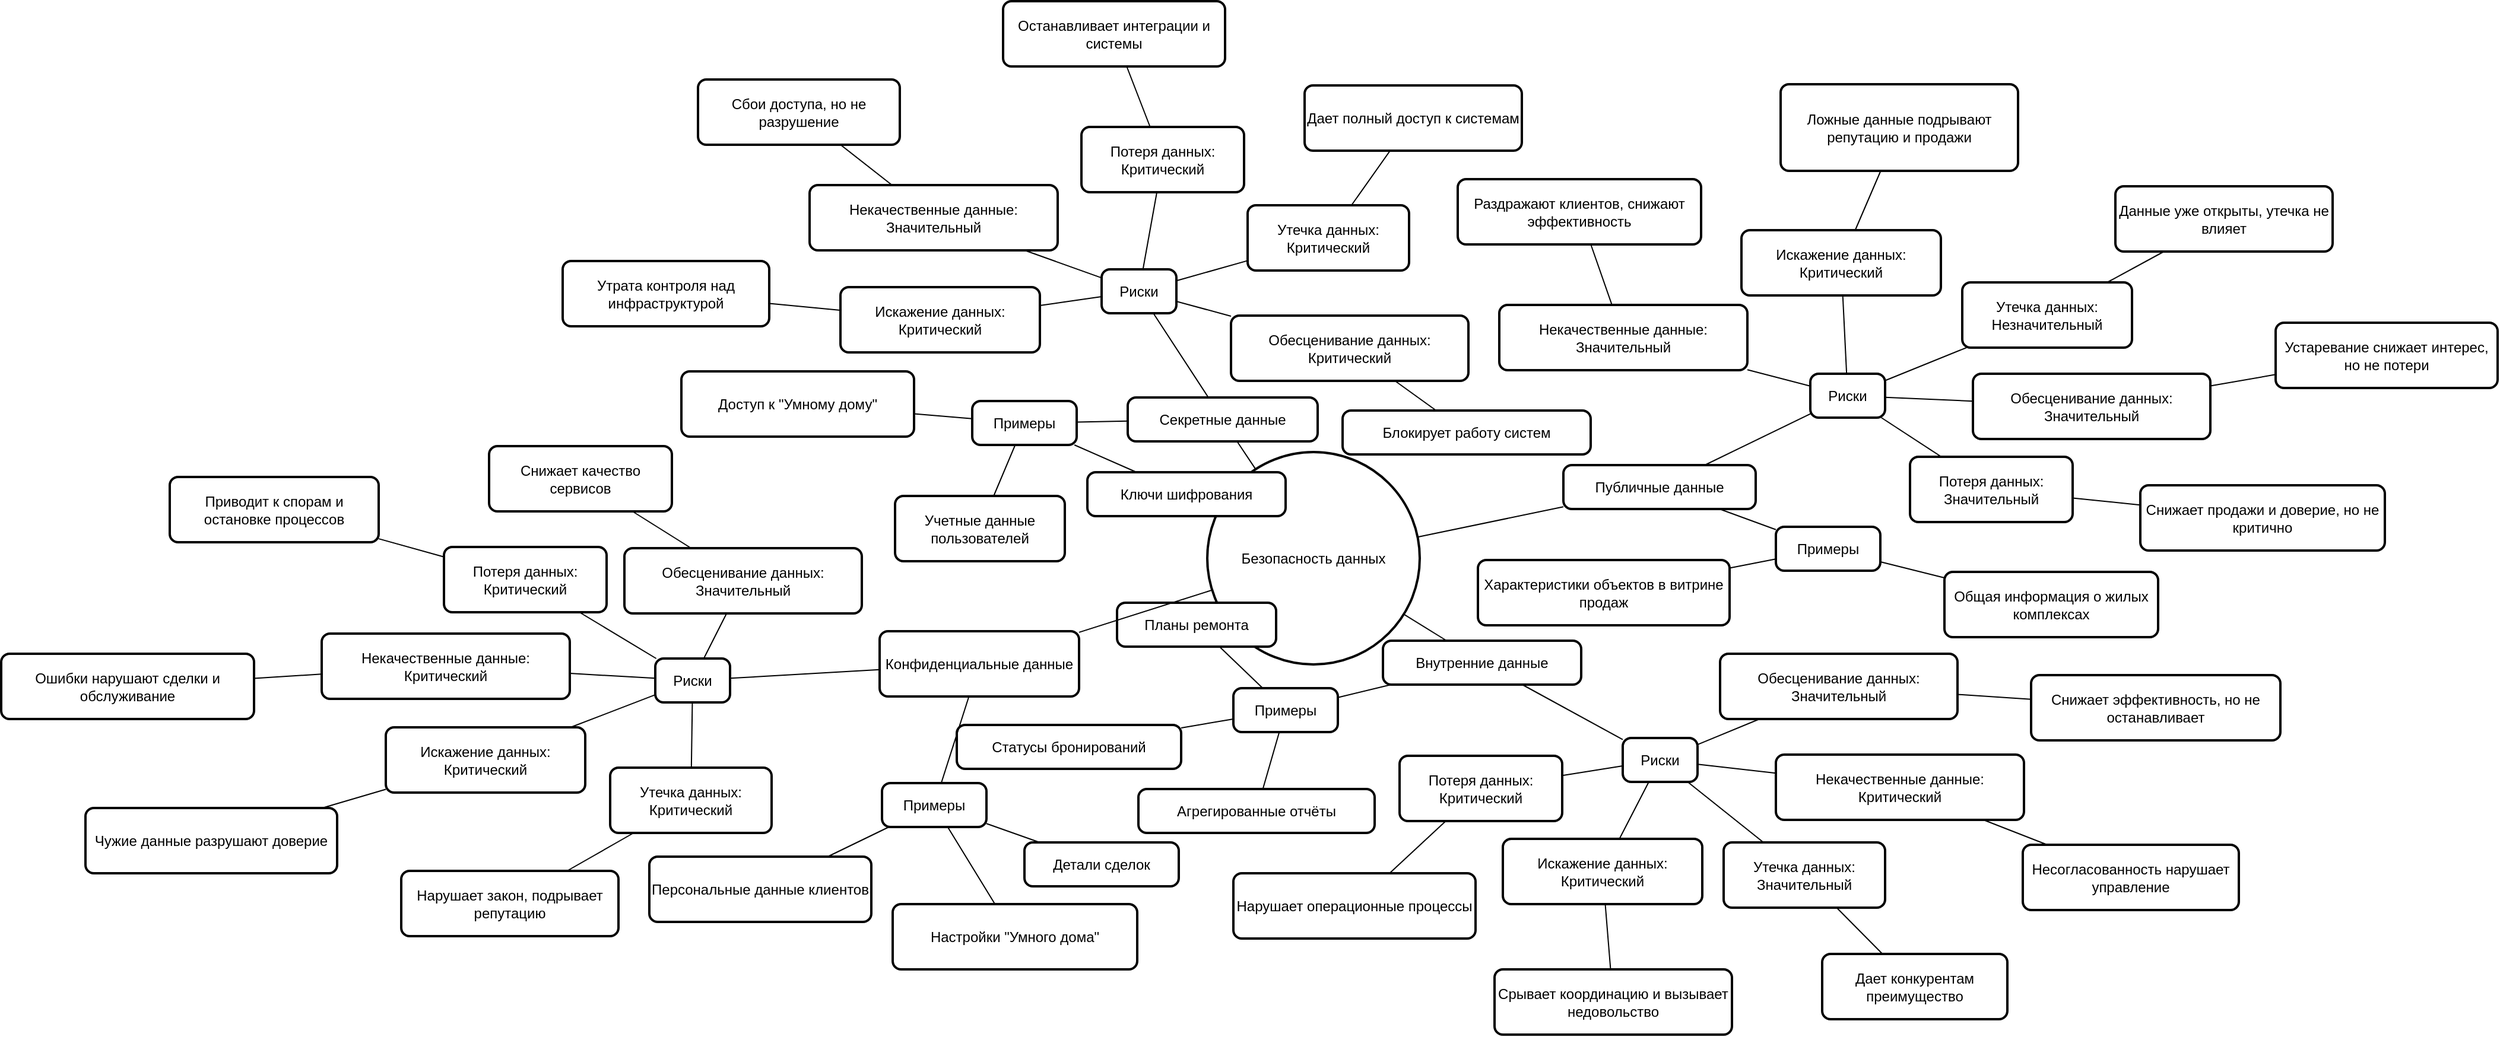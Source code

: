<mxfile version="25.0.2">
  <diagram name="Страница — 1" id="sDxmI8EYtaLZzEM21KSS">
    <mxGraphModel dx="2220" dy="1496" grid="1" gridSize="10" guides="1" tooltips="1" connect="1" arrows="1" fold="1" page="1" pageScale="1" pageWidth="827" pageHeight="1169" math="0" shadow="0">
      <root>
        <mxCell id="0" />
        <mxCell id="1" parent="0" />
        <mxCell id="glgzuLFgjMCiPa6g417k-1" value="Безопасность данных" style="ellipse;aspect=fixed;strokeWidth=2;whiteSpace=wrap;" vertex="1" parent="1">
          <mxGeometry x="1036" y="400" width="179" height="179" as="geometry" />
        </mxCell>
        <mxCell id="glgzuLFgjMCiPa6g417k-2" value="Публичные данные" style="rounded=1;absoluteArcSize=1;arcSize=14;whiteSpace=wrap;strokeWidth=2;" vertex="1" parent="1">
          <mxGeometry x="1336" y="411" width="162" height="37" as="geometry" />
        </mxCell>
        <mxCell id="glgzuLFgjMCiPa6g417k-3" value="Примеры" style="rounded=1;absoluteArcSize=1;arcSize=14;whiteSpace=wrap;strokeWidth=2;" vertex="1" parent="1">
          <mxGeometry x="1515" y="463" width="88" height="37" as="geometry" />
        </mxCell>
        <mxCell id="glgzuLFgjMCiPa6g417k-4" value="Характеристики объектов в витрине продаж" style="rounded=1;absoluteArcSize=1;arcSize=14;whiteSpace=wrap;strokeWidth=2;" vertex="1" parent="1">
          <mxGeometry x="1264" y="491" width="212" height="55" as="geometry" />
        </mxCell>
        <mxCell id="glgzuLFgjMCiPa6g417k-5" value="Общая информация о жилых комплексах" style="rounded=1;absoluteArcSize=1;arcSize=14;whiteSpace=wrap;strokeWidth=2;" vertex="1" parent="1">
          <mxGeometry x="1657" y="501" width="180" height="55" as="geometry" />
        </mxCell>
        <mxCell id="glgzuLFgjMCiPa6g417k-6" value="Риски" style="rounded=1;absoluteArcSize=1;arcSize=14;whiteSpace=wrap;strokeWidth=2;" vertex="1" parent="1">
          <mxGeometry x="1544" y="334" width="63" height="37" as="geometry" />
        </mxCell>
        <mxCell id="glgzuLFgjMCiPa6g417k-7" value="Утечка данных: Незначительный" style="rounded=1;absoluteArcSize=1;arcSize=14;whiteSpace=wrap;strokeWidth=2;" vertex="1" parent="1">
          <mxGeometry x="1672" y="257" width="143" height="55" as="geometry" />
        </mxCell>
        <mxCell id="glgzuLFgjMCiPa6g417k-8" value="Данные уже открыты, утечка не влияет" style="rounded=1;absoluteArcSize=1;arcSize=14;whiteSpace=wrap;strokeWidth=2;" vertex="1" parent="1">
          <mxGeometry x="1801" y="176" width="183" height="55" as="geometry" />
        </mxCell>
        <mxCell id="glgzuLFgjMCiPa6g417k-9" value="Потеря данных: Значительный" style="rounded=1;absoluteArcSize=1;arcSize=14;whiteSpace=wrap;strokeWidth=2;" vertex="1" parent="1">
          <mxGeometry x="1628" y="404" width="137" height="55" as="geometry" />
        </mxCell>
        <mxCell id="glgzuLFgjMCiPa6g417k-10" value="Снижает продажи и доверие, но не критично" style="rounded=1;absoluteArcSize=1;arcSize=14;whiteSpace=wrap;strokeWidth=2;" vertex="1" parent="1">
          <mxGeometry x="1822" y="428" width="206" height="55" as="geometry" />
        </mxCell>
        <mxCell id="glgzuLFgjMCiPa6g417k-11" value="Искажение данных: Критический" style="rounded=1;absoluteArcSize=1;arcSize=14;whiteSpace=wrap;strokeWidth=2;" vertex="1" parent="1">
          <mxGeometry x="1486" y="213" width="168" height="55" as="geometry" />
        </mxCell>
        <mxCell id="glgzuLFgjMCiPa6g417k-12" value="Ложные данные подрывают репутацию и продажи" style="rounded=1;absoluteArcSize=1;arcSize=14;whiteSpace=wrap;strokeWidth=2;" vertex="1" parent="1">
          <mxGeometry x="1519" y="90" width="200" height="73" as="geometry" />
        </mxCell>
        <mxCell id="glgzuLFgjMCiPa6g417k-13" value="Некачественные данные: Значительный" style="rounded=1;absoluteArcSize=1;arcSize=14;whiteSpace=wrap;strokeWidth=2;" vertex="1" parent="1">
          <mxGeometry x="1282" y="276" width="209" height="55" as="geometry" />
        </mxCell>
        <mxCell id="glgzuLFgjMCiPa6g417k-14" value="Раздражают клиентов, снижают эффективность" style="rounded=1;absoluteArcSize=1;arcSize=14;whiteSpace=wrap;strokeWidth=2;" vertex="1" parent="1">
          <mxGeometry x="1247" y="170" width="205" height="55" as="geometry" />
        </mxCell>
        <mxCell id="glgzuLFgjMCiPa6g417k-15" value="Обесценивание данных: Значительный" style="rounded=1;absoluteArcSize=1;arcSize=14;whiteSpace=wrap;strokeWidth=2;" vertex="1" parent="1">
          <mxGeometry x="1681" y="334" width="200" height="55" as="geometry" />
        </mxCell>
        <mxCell id="glgzuLFgjMCiPa6g417k-16" value="Устаревание снижает интерес, но не потери" style="rounded=1;absoluteArcSize=1;arcSize=14;whiteSpace=wrap;strokeWidth=2;" vertex="1" parent="1">
          <mxGeometry x="1936" y="291" width="187" height="55" as="geometry" />
        </mxCell>
        <mxCell id="glgzuLFgjMCiPa6g417k-17" value="Внутренние данные" style="rounded=1;absoluteArcSize=1;arcSize=14;whiteSpace=wrap;strokeWidth=2;" vertex="1" parent="1">
          <mxGeometry x="1184" y="559" width="167" height="37" as="geometry" />
        </mxCell>
        <mxCell id="glgzuLFgjMCiPa6g417k-18" value="Примеры" style="rounded=1;absoluteArcSize=1;arcSize=14;whiteSpace=wrap;strokeWidth=2;" vertex="1" parent="1">
          <mxGeometry x="1058" y="599" width="88" height="37" as="geometry" />
        </mxCell>
        <mxCell id="glgzuLFgjMCiPa6g417k-19" value="Статусы бронирований" style="rounded=1;absoluteArcSize=1;arcSize=14;whiteSpace=wrap;strokeWidth=2;" vertex="1" parent="1">
          <mxGeometry x="825" y="630" width="189" height="37" as="geometry" />
        </mxCell>
        <mxCell id="glgzuLFgjMCiPa6g417k-20" value="Планы ремонта" style="rounded=1;absoluteArcSize=1;arcSize=14;whiteSpace=wrap;strokeWidth=2;" vertex="1" parent="1">
          <mxGeometry x="960" y="527" width="134" height="37" as="geometry" />
        </mxCell>
        <mxCell id="glgzuLFgjMCiPa6g417k-21" value="Агрегированные отчёты" style="rounded=1;absoluteArcSize=1;arcSize=14;whiteSpace=wrap;strokeWidth=2;" vertex="1" parent="1">
          <mxGeometry x="978" y="684" width="199" height="37" as="geometry" />
        </mxCell>
        <mxCell id="glgzuLFgjMCiPa6g417k-22" value="Риски" style="rounded=1;absoluteArcSize=1;arcSize=14;whiteSpace=wrap;strokeWidth=2;" vertex="1" parent="1">
          <mxGeometry x="1386" y="641" width="63" height="37" as="geometry" />
        </mxCell>
        <mxCell id="glgzuLFgjMCiPa6g417k-23" value="Утечка данных: Значительный" style="rounded=1;absoluteArcSize=1;arcSize=14;whiteSpace=wrap;strokeWidth=2;" vertex="1" parent="1">
          <mxGeometry x="1471" y="729" width="136" height="55" as="geometry" />
        </mxCell>
        <mxCell id="glgzuLFgjMCiPa6g417k-24" value="Дает конкурентам преимущество" style="rounded=1;absoluteArcSize=1;arcSize=14;whiteSpace=wrap;strokeWidth=2;" vertex="1" parent="1">
          <mxGeometry x="1554" y="823" width="156" height="55" as="geometry" />
        </mxCell>
        <mxCell id="glgzuLFgjMCiPa6g417k-25" value="Потеря данных: Критический" style="rounded=1;absoluteArcSize=1;arcSize=14;whiteSpace=wrap;strokeWidth=2;" vertex="1" parent="1">
          <mxGeometry x="1198" y="656" width="137" height="55" as="geometry" />
        </mxCell>
        <mxCell id="glgzuLFgjMCiPa6g417k-26" value="Нарушает операционные процессы" style="rounded=1;absoluteArcSize=1;arcSize=14;whiteSpace=wrap;strokeWidth=2;" vertex="1" parent="1">
          <mxGeometry x="1058" y="755" width="204" height="55" as="geometry" />
        </mxCell>
        <mxCell id="glgzuLFgjMCiPa6g417k-27" value="Искажение данных: Критический" style="rounded=1;absoluteArcSize=1;arcSize=14;whiteSpace=wrap;strokeWidth=2;" vertex="1" parent="1">
          <mxGeometry x="1285" y="726" width="168" height="55" as="geometry" />
        </mxCell>
        <mxCell id="glgzuLFgjMCiPa6g417k-28" value="Срывает координацию и вызывает недовольство" style="rounded=1;absoluteArcSize=1;arcSize=14;whiteSpace=wrap;strokeWidth=2;" vertex="1" parent="1">
          <mxGeometry x="1278" y="836" width="200" height="55" as="geometry" />
        </mxCell>
        <mxCell id="glgzuLFgjMCiPa6g417k-29" value="Некачественные данные: Критический" style="rounded=1;absoluteArcSize=1;arcSize=14;whiteSpace=wrap;strokeWidth=2;" vertex="1" parent="1">
          <mxGeometry x="1515" y="655" width="209" height="55" as="geometry" />
        </mxCell>
        <mxCell id="glgzuLFgjMCiPa6g417k-30" value="Несогласованность нарушает управление" style="rounded=1;absoluteArcSize=1;arcSize=14;whiteSpace=wrap;strokeWidth=2;" vertex="1" parent="1">
          <mxGeometry x="1723" y="731" width="182" height="55" as="geometry" />
        </mxCell>
        <mxCell id="glgzuLFgjMCiPa6g417k-31" value="Обесценивание данных: Значительный" style="rounded=1;absoluteArcSize=1;arcSize=14;whiteSpace=wrap;strokeWidth=2;" vertex="1" parent="1">
          <mxGeometry x="1468" y="570" width="200" height="55" as="geometry" />
        </mxCell>
        <mxCell id="glgzuLFgjMCiPa6g417k-32" value="Снижает эффективность, но не останавливает" style="rounded=1;absoluteArcSize=1;arcSize=14;whiteSpace=wrap;strokeWidth=2;" vertex="1" parent="1">
          <mxGeometry x="1730" y="588" width="210" height="55" as="geometry" />
        </mxCell>
        <mxCell id="glgzuLFgjMCiPa6g417k-33" value="Конфиденциальные данные" style="rounded=1;absoluteArcSize=1;arcSize=14;whiteSpace=wrap;strokeWidth=2;" vertex="1" parent="1">
          <mxGeometry x="760" y="551" width="168" height="55" as="geometry" />
        </mxCell>
        <mxCell id="glgzuLFgjMCiPa6g417k-34" value="Примеры" style="rounded=1;absoluteArcSize=1;arcSize=14;whiteSpace=wrap;strokeWidth=2;" vertex="1" parent="1">
          <mxGeometry x="762" y="679" width="88" height="37" as="geometry" />
        </mxCell>
        <mxCell id="glgzuLFgjMCiPa6g417k-35" value="Персональные данные клиентов" style="rounded=1;absoluteArcSize=1;arcSize=14;whiteSpace=wrap;strokeWidth=2;" vertex="1" parent="1">
          <mxGeometry x="566" y="741" width="187" height="55" as="geometry" />
        </mxCell>
        <mxCell id="glgzuLFgjMCiPa6g417k-36" value="Детали сделок" style="rounded=1;absoluteArcSize=1;arcSize=14;whiteSpace=wrap;strokeWidth=2;" vertex="1" parent="1">
          <mxGeometry x="882" y="729" width="130" height="37" as="geometry" />
        </mxCell>
        <mxCell id="glgzuLFgjMCiPa6g417k-37" value="Настройки &quot;Умного дома&quot;" style="rounded=1;absoluteArcSize=1;arcSize=14;whiteSpace=wrap;strokeWidth=2;" vertex="1" parent="1">
          <mxGeometry x="771" y="781" width="206" height="55" as="geometry" />
        </mxCell>
        <mxCell id="glgzuLFgjMCiPa6g417k-38" value="Риски" style="rounded=1;absoluteArcSize=1;arcSize=14;whiteSpace=wrap;strokeWidth=2;" vertex="1" parent="1">
          <mxGeometry x="571" y="574" width="63" height="37" as="geometry" />
        </mxCell>
        <mxCell id="glgzuLFgjMCiPa6g417k-39" value="Утечка данных: Критический" style="rounded=1;absoluteArcSize=1;arcSize=14;whiteSpace=wrap;strokeWidth=2;" vertex="1" parent="1">
          <mxGeometry x="533" y="666" width="136" height="55" as="geometry" />
        </mxCell>
        <mxCell id="glgzuLFgjMCiPa6g417k-40" value="Нарушает закон, подрывает репутацию" style="rounded=1;absoluteArcSize=1;arcSize=14;whiteSpace=wrap;strokeWidth=2;" vertex="1" parent="1">
          <mxGeometry x="357" y="753" width="183" height="55" as="geometry" />
        </mxCell>
        <mxCell id="glgzuLFgjMCiPa6g417k-41" value="Потеря данных: Критический" style="rounded=1;absoluteArcSize=1;arcSize=14;whiteSpace=wrap;strokeWidth=2;" vertex="1" parent="1">
          <mxGeometry x="393" y="480" width="137" height="55" as="geometry" />
        </mxCell>
        <mxCell id="glgzuLFgjMCiPa6g417k-42" value="Приводит к спорам и остановке процессов" style="rounded=1;absoluteArcSize=1;arcSize=14;whiteSpace=wrap;strokeWidth=2;" vertex="1" parent="1">
          <mxGeometry x="162" y="421" width="176" height="55" as="geometry" />
        </mxCell>
        <mxCell id="glgzuLFgjMCiPa6g417k-43" value="Искажение данных: Критический" style="rounded=1;absoluteArcSize=1;arcSize=14;whiteSpace=wrap;strokeWidth=2;" vertex="1" parent="1">
          <mxGeometry x="344" y="632" width="168" height="55" as="geometry" />
        </mxCell>
        <mxCell id="glgzuLFgjMCiPa6g417k-44" value="Чужие данные разрушают доверие" style="rounded=1;absoluteArcSize=1;arcSize=14;whiteSpace=wrap;strokeWidth=2;" vertex="1" parent="1">
          <mxGeometry x="91" y="700" width="212" height="55" as="geometry" />
        </mxCell>
        <mxCell id="glgzuLFgjMCiPa6g417k-45" value="Некачественные данные: Критический" style="rounded=1;absoluteArcSize=1;arcSize=14;whiteSpace=wrap;strokeWidth=2;" vertex="1" parent="1">
          <mxGeometry x="290" y="553" width="209" height="55" as="geometry" />
        </mxCell>
        <mxCell id="glgzuLFgjMCiPa6g417k-46" value="Ошибки нарушают сделки и обслуживание" style="rounded=1;absoluteArcSize=1;arcSize=14;whiteSpace=wrap;strokeWidth=2;" vertex="1" parent="1">
          <mxGeometry x="20" y="570" width="213" height="55" as="geometry" />
        </mxCell>
        <mxCell id="glgzuLFgjMCiPa6g417k-47" value="Обесценивание данных: Значительный" style="rounded=1;absoluteArcSize=1;arcSize=14;whiteSpace=wrap;strokeWidth=2;" vertex="1" parent="1">
          <mxGeometry x="545" y="481" width="200" height="55" as="geometry" />
        </mxCell>
        <mxCell id="glgzuLFgjMCiPa6g417k-48" value="Снижает качество сервисов" style="rounded=1;absoluteArcSize=1;arcSize=14;whiteSpace=wrap;strokeWidth=2;" vertex="1" parent="1">
          <mxGeometry x="431" y="395" width="154" height="55" as="geometry" />
        </mxCell>
        <mxCell id="glgzuLFgjMCiPa6g417k-49" value="Секретные данные" style="rounded=1;absoluteArcSize=1;arcSize=14;whiteSpace=wrap;strokeWidth=2;" vertex="1" parent="1">
          <mxGeometry x="969" y="354" width="160" height="37" as="geometry" />
        </mxCell>
        <mxCell id="glgzuLFgjMCiPa6g417k-50" value="Примеры" style="rounded=1;absoluteArcSize=1;arcSize=14;whiteSpace=wrap;strokeWidth=2;" vertex="1" parent="1">
          <mxGeometry x="838" y="357" width="88" height="37" as="geometry" />
        </mxCell>
        <mxCell id="glgzuLFgjMCiPa6g417k-51" value="Учетные данные пользователей" style="rounded=1;absoluteArcSize=1;arcSize=14;whiteSpace=wrap;strokeWidth=2;" vertex="1" parent="1">
          <mxGeometry x="773" y="437" width="143" height="55" as="geometry" />
        </mxCell>
        <mxCell id="glgzuLFgjMCiPa6g417k-52" value="Ключи шифрования" style="rounded=1;absoluteArcSize=1;arcSize=14;whiteSpace=wrap;strokeWidth=2;" vertex="1" parent="1">
          <mxGeometry x="935" y="417" width="167" height="37" as="geometry" />
        </mxCell>
        <mxCell id="glgzuLFgjMCiPa6g417k-53" value="Доступ к &quot;Умному дому&quot;" style="rounded=1;absoluteArcSize=1;arcSize=14;whiteSpace=wrap;strokeWidth=2;" vertex="1" parent="1">
          <mxGeometry x="593" y="332" width="196" height="55" as="geometry" />
        </mxCell>
        <mxCell id="glgzuLFgjMCiPa6g417k-54" value="Риски" style="rounded=1;absoluteArcSize=1;arcSize=14;whiteSpace=wrap;strokeWidth=2;" vertex="1" parent="1">
          <mxGeometry x="947" y="246" width="63" height="37" as="geometry" />
        </mxCell>
        <mxCell id="glgzuLFgjMCiPa6g417k-55" value="Утечка данных: Критический" style="rounded=1;absoluteArcSize=1;arcSize=14;whiteSpace=wrap;strokeWidth=2;" vertex="1" parent="1">
          <mxGeometry x="1070" y="192" width="136" height="55" as="geometry" />
        </mxCell>
        <mxCell id="glgzuLFgjMCiPa6g417k-56" value="Дает полный доступ к системам" style="rounded=1;absoluteArcSize=1;arcSize=14;whiteSpace=wrap;strokeWidth=2;" vertex="1" parent="1">
          <mxGeometry x="1118" y="91" width="183" height="55" as="geometry" />
        </mxCell>
        <mxCell id="glgzuLFgjMCiPa6g417k-57" value="Потеря данных: Критический" style="rounded=1;absoluteArcSize=1;arcSize=14;whiteSpace=wrap;strokeWidth=2;" vertex="1" parent="1">
          <mxGeometry x="930" y="126" width="137" height="55" as="geometry" />
        </mxCell>
        <mxCell id="glgzuLFgjMCiPa6g417k-58" value="Останавливает интеграции и системы" style="rounded=1;absoluteArcSize=1;arcSize=14;whiteSpace=wrap;strokeWidth=2;" vertex="1" parent="1">
          <mxGeometry x="864" y="20" width="187" height="55" as="geometry" />
        </mxCell>
        <mxCell id="glgzuLFgjMCiPa6g417k-59" value="Искажение данных: Критический" style="rounded=1;absoluteArcSize=1;arcSize=14;whiteSpace=wrap;strokeWidth=2;" vertex="1" parent="1">
          <mxGeometry x="727" y="261" width="168" height="55" as="geometry" />
        </mxCell>
        <mxCell id="glgzuLFgjMCiPa6g417k-60" value="Утрата контроля над инфраструктурой" style="rounded=1;absoluteArcSize=1;arcSize=14;whiteSpace=wrap;strokeWidth=2;" vertex="1" parent="1">
          <mxGeometry x="493" y="239" width="174" height="55" as="geometry" />
        </mxCell>
        <mxCell id="glgzuLFgjMCiPa6g417k-61" value="Некачественные данные: Значительный" style="rounded=1;absoluteArcSize=1;arcSize=14;whiteSpace=wrap;strokeWidth=2;" vertex="1" parent="1">
          <mxGeometry x="701" y="175" width="209" height="55" as="geometry" />
        </mxCell>
        <mxCell id="glgzuLFgjMCiPa6g417k-62" value="Сбои доступа, но не разрушение" style="rounded=1;absoluteArcSize=1;arcSize=14;whiteSpace=wrap;strokeWidth=2;" vertex="1" parent="1">
          <mxGeometry x="607" y="86" width="170" height="55" as="geometry" />
        </mxCell>
        <mxCell id="glgzuLFgjMCiPa6g417k-63" value="Обесценивание данных: Критический" style="rounded=1;absoluteArcSize=1;arcSize=14;whiteSpace=wrap;strokeWidth=2;" vertex="1" parent="1">
          <mxGeometry x="1056" y="285" width="200" height="55" as="geometry" />
        </mxCell>
        <mxCell id="glgzuLFgjMCiPa6g417k-64" value="Блокирует работу систем" style="rounded=1;absoluteArcSize=1;arcSize=14;whiteSpace=wrap;strokeWidth=2;" vertex="1" parent="1">
          <mxGeometry x="1150" y="365" width="209" height="37" as="geometry" />
        </mxCell>
        <mxCell id="glgzuLFgjMCiPa6g417k-65" style="endArrow=none;rounded=0;" edge="1" parent="1" source="glgzuLFgjMCiPa6g417k-1" target="glgzuLFgjMCiPa6g417k-2">
          <mxGeometry relative="1" as="geometry" />
        </mxCell>
        <mxCell id="glgzuLFgjMCiPa6g417k-66" style="endArrow=none;rounded=0;" edge="1" parent="1" source="glgzuLFgjMCiPa6g417k-1" target="glgzuLFgjMCiPa6g417k-17">
          <mxGeometry relative="1" as="geometry" />
        </mxCell>
        <mxCell id="glgzuLFgjMCiPa6g417k-67" style="endArrow=none;rounded=0;" edge="1" parent="1" source="glgzuLFgjMCiPa6g417k-1" target="glgzuLFgjMCiPa6g417k-33">
          <mxGeometry relative="1" as="geometry" />
        </mxCell>
        <mxCell id="glgzuLFgjMCiPa6g417k-68" style="endArrow=none;rounded=0;" edge="1" parent="1" source="glgzuLFgjMCiPa6g417k-1" target="glgzuLFgjMCiPa6g417k-49">
          <mxGeometry relative="1" as="geometry" />
        </mxCell>
        <mxCell id="glgzuLFgjMCiPa6g417k-69" style="endArrow=none;rounded=0;" edge="1" parent="1" source="glgzuLFgjMCiPa6g417k-2" target="glgzuLFgjMCiPa6g417k-3">
          <mxGeometry relative="1" as="geometry" />
        </mxCell>
        <mxCell id="glgzuLFgjMCiPa6g417k-70" style="endArrow=none;rounded=0;" edge="1" parent="1" source="glgzuLFgjMCiPa6g417k-2" target="glgzuLFgjMCiPa6g417k-6">
          <mxGeometry relative="1" as="geometry" />
        </mxCell>
        <mxCell id="glgzuLFgjMCiPa6g417k-71" style="endArrow=none;rounded=0;" edge="1" parent="1" source="glgzuLFgjMCiPa6g417k-3" target="glgzuLFgjMCiPa6g417k-4">
          <mxGeometry relative="1" as="geometry" />
        </mxCell>
        <mxCell id="glgzuLFgjMCiPa6g417k-72" style="endArrow=none;rounded=0;" edge="1" parent="1" source="glgzuLFgjMCiPa6g417k-3" target="glgzuLFgjMCiPa6g417k-5">
          <mxGeometry relative="1" as="geometry" />
        </mxCell>
        <mxCell id="glgzuLFgjMCiPa6g417k-73" style="endArrow=none;rounded=0;" edge="1" parent="1" source="glgzuLFgjMCiPa6g417k-6" target="glgzuLFgjMCiPa6g417k-7">
          <mxGeometry relative="1" as="geometry" />
        </mxCell>
        <mxCell id="glgzuLFgjMCiPa6g417k-74" style="endArrow=none;rounded=0;" edge="1" parent="1" source="glgzuLFgjMCiPa6g417k-6" target="glgzuLFgjMCiPa6g417k-9">
          <mxGeometry relative="1" as="geometry" />
        </mxCell>
        <mxCell id="glgzuLFgjMCiPa6g417k-75" style="endArrow=none;rounded=0;" edge="1" parent="1" source="glgzuLFgjMCiPa6g417k-6" target="glgzuLFgjMCiPa6g417k-11">
          <mxGeometry relative="1" as="geometry" />
        </mxCell>
        <mxCell id="glgzuLFgjMCiPa6g417k-76" style="endArrow=none;rounded=0;" edge="1" parent="1" source="glgzuLFgjMCiPa6g417k-6" target="glgzuLFgjMCiPa6g417k-13">
          <mxGeometry relative="1" as="geometry" />
        </mxCell>
        <mxCell id="glgzuLFgjMCiPa6g417k-77" style="endArrow=none;rounded=0;" edge="1" parent="1" source="glgzuLFgjMCiPa6g417k-6" target="glgzuLFgjMCiPa6g417k-15">
          <mxGeometry relative="1" as="geometry" />
        </mxCell>
        <mxCell id="glgzuLFgjMCiPa6g417k-78" style="endArrow=none;rounded=0;" edge="1" parent="1" source="glgzuLFgjMCiPa6g417k-7" target="glgzuLFgjMCiPa6g417k-8">
          <mxGeometry relative="1" as="geometry" />
        </mxCell>
        <mxCell id="glgzuLFgjMCiPa6g417k-79" style="endArrow=none;rounded=0;" edge="1" parent="1" source="glgzuLFgjMCiPa6g417k-9" target="glgzuLFgjMCiPa6g417k-10">
          <mxGeometry relative="1" as="geometry" />
        </mxCell>
        <mxCell id="glgzuLFgjMCiPa6g417k-80" style="endArrow=none;rounded=0;" edge="1" parent="1" source="glgzuLFgjMCiPa6g417k-11" target="glgzuLFgjMCiPa6g417k-12">
          <mxGeometry relative="1" as="geometry" />
        </mxCell>
        <mxCell id="glgzuLFgjMCiPa6g417k-81" style="endArrow=none;rounded=0;" edge="1" parent="1" source="glgzuLFgjMCiPa6g417k-13" target="glgzuLFgjMCiPa6g417k-14">
          <mxGeometry relative="1" as="geometry" />
        </mxCell>
        <mxCell id="glgzuLFgjMCiPa6g417k-82" style="endArrow=none;rounded=0;" edge="1" parent="1" source="glgzuLFgjMCiPa6g417k-15" target="glgzuLFgjMCiPa6g417k-16">
          <mxGeometry relative="1" as="geometry" />
        </mxCell>
        <mxCell id="glgzuLFgjMCiPa6g417k-83" style="endArrow=none;rounded=0;" edge="1" parent="1" source="glgzuLFgjMCiPa6g417k-17" target="glgzuLFgjMCiPa6g417k-18">
          <mxGeometry relative="1" as="geometry" />
        </mxCell>
        <mxCell id="glgzuLFgjMCiPa6g417k-84" style="endArrow=none;rounded=0;" edge="1" parent="1" source="glgzuLFgjMCiPa6g417k-17" target="glgzuLFgjMCiPa6g417k-22">
          <mxGeometry relative="1" as="geometry" />
        </mxCell>
        <mxCell id="glgzuLFgjMCiPa6g417k-85" style="endArrow=none;rounded=0;" edge="1" parent="1" source="glgzuLFgjMCiPa6g417k-18" target="glgzuLFgjMCiPa6g417k-19">
          <mxGeometry relative="1" as="geometry" />
        </mxCell>
        <mxCell id="glgzuLFgjMCiPa6g417k-86" style="endArrow=none;rounded=0;" edge="1" parent="1" source="glgzuLFgjMCiPa6g417k-18" target="glgzuLFgjMCiPa6g417k-20">
          <mxGeometry relative="1" as="geometry" />
        </mxCell>
        <mxCell id="glgzuLFgjMCiPa6g417k-87" style="endArrow=none;rounded=0;" edge="1" parent="1" source="glgzuLFgjMCiPa6g417k-18" target="glgzuLFgjMCiPa6g417k-21">
          <mxGeometry relative="1" as="geometry" />
        </mxCell>
        <mxCell id="glgzuLFgjMCiPa6g417k-88" style="endArrow=none;rounded=0;" edge="1" parent="1" source="glgzuLFgjMCiPa6g417k-22" target="glgzuLFgjMCiPa6g417k-23">
          <mxGeometry relative="1" as="geometry" />
        </mxCell>
        <mxCell id="glgzuLFgjMCiPa6g417k-89" style="endArrow=none;rounded=0;" edge="1" parent="1" source="glgzuLFgjMCiPa6g417k-22" target="glgzuLFgjMCiPa6g417k-25">
          <mxGeometry relative="1" as="geometry" />
        </mxCell>
        <mxCell id="glgzuLFgjMCiPa6g417k-90" style="endArrow=none;rounded=0;" edge="1" parent="1" source="glgzuLFgjMCiPa6g417k-22" target="glgzuLFgjMCiPa6g417k-27">
          <mxGeometry relative="1" as="geometry" />
        </mxCell>
        <mxCell id="glgzuLFgjMCiPa6g417k-91" style="endArrow=none;rounded=0;" edge="1" parent="1" source="glgzuLFgjMCiPa6g417k-22" target="glgzuLFgjMCiPa6g417k-29">
          <mxGeometry relative="1" as="geometry" />
        </mxCell>
        <mxCell id="glgzuLFgjMCiPa6g417k-92" style="endArrow=none;rounded=0;" edge="1" parent="1" source="glgzuLFgjMCiPa6g417k-22" target="glgzuLFgjMCiPa6g417k-31">
          <mxGeometry relative="1" as="geometry" />
        </mxCell>
        <mxCell id="glgzuLFgjMCiPa6g417k-93" style="endArrow=none;rounded=0;" edge="1" parent="1" source="glgzuLFgjMCiPa6g417k-23" target="glgzuLFgjMCiPa6g417k-24">
          <mxGeometry relative="1" as="geometry" />
        </mxCell>
        <mxCell id="glgzuLFgjMCiPa6g417k-94" style="endArrow=none;rounded=0;" edge="1" parent="1" source="glgzuLFgjMCiPa6g417k-25" target="glgzuLFgjMCiPa6g417k-26">
          <mxGeometry relative="1" as="geometry" />
        </mxCell>
        <mxCell id="glgzuLFgjMCiPa6g417k-95" style="endArrow=none;rounded=0;" edge="1" parent="1" source="glgzuLFgjMCiPa6g417k-27" target="glgzuLFgjMCiPa6g417k-28">
          <mxGeometry relative="1" as="geometry" />
        </mxCell>
        <mxCell id="glgzuLFgjMCiPa6g417k-96" style="endArrow=none;rounded=0;" edge="1" parent="1" source="glgzuLFgjMCiPa6g417k-29" target="glgzuLFgjMCiPa6g417k-30">
          <mxGeometry relative="1" as="geometry" />
        </mxCell>
        <mxCell id="glgzuLFgjMCiPa6g417k-97" style="endArrow=none;rounded=0;" edge="1" parent="1" source="glgzuLFgjMCiPa6g417k-31" target="glgzuLFgjMCiPa6g417k-32">
          <mxGeometry relative="1" as="geometry" />
        </mxCell>
        <mxCell id="glgzuLFgjMCiPa6g417k-98" style="endArrow=none;rounded=0;" edge="1" parent="1" source="glgzuLFgjMCiPa6g417k-33" target="glgzuLFgjMCiPa6g417k-34">
          <mxGeometry relative="1" as="geometry" />
        </mxCell>
        <mxCell id="glgzuLFgjMCiPa6g417k-99" style="endArrow=none;rounded=0;" edge="1" parent="1" source="glgzuLFgjMCiPa6g417k-33" target="glgzuLFgjMCiPa6g417k-38">
          <mxGeometry relative="1" as="geometry" />
        </mxCell>
        <mxCell id="glgzuLFgjMCiPa6g417k-100" style="endArrow=none;rounded=0;" edge="1" parent="1" source="glgzuLFgjMCiPa6g417k-34" target="glgzuLFgjMCiPa6g417k-35">
          <mxGeometry relative="1" as="geometry" />
        </mxCell>
        <mxCell id="glgzuLFgjMCiPa6g417k-101" style="endArrow=none;rounded=0;" edge="1" parent="1" source="glgzuLFgjMCiPa6g417k-34" target="glgzuLFgjMCiPa6g417k-36">
          <mxGeometry relative="1" as="geometry" />
        </mxCell>
        <mxCell id="glgzuLFgjMCiPa6g417k-102" style="endArrow=none;rounded=0;" edge="1" parent="1" source="glgzuLFgjMCiPa6g417k-34" target="glgzuLFgjMCiPa6g417k-37">
          <mxGeometry relative="1" as="geometry" />
        </mxCell>
        <mxCell id="glgzuLFgjMCiPa6g417k-103" style="endArrow=none;rounded=0;" edge="1" parent="1" source="glgzuLFgjMCiPa6g417k-38" target="glgzuLFgjMCiPa6g417k-39">
          <mxGeometry relative="1" as="geometry" />
        </mxCell>
        <mxCell id="glgzuLFgjMCiPa6g417k-104" style="endArrow=none;rounded=0;" edge="1" parent="1" source="glgzuLFgjMCiPa6g417k-38" target="glgzuLFgjMCiPa6g417k-41">
          <mxGeometry relative="1" as="geometry" />
        </mxCell>
        <mxCell id="glgzuLFgjMCiPa6g417k-105" style="endArrow=none;rounded=0;" edge="1" parent="1" source="glgzuLFgjMCiPa6g417k-38" target="glgzuLFgjMCiPa6g417k-43">
          <mxGeometry relative="1" as="geometry" />
        </mxCell>
        <mxCell id="glgzuLFgjMCiPa6g417k-106" style="endArrow=none;rounded=0;" edge="1" parent="1" source="glgzuLFgjMCiPa6g417k-38" target="glgzuLFgjMCiPa6g417k-45">
          <mxGeometry relative="1" as="geometry" />
        </mxCell>
        <mxCell id="glgzuLFgjMCiPa6g417k-107" style="endArrow=none;rounded=0;" edge="1" parent="1" source="glgzuLFgjMCiPa6g417k-38" target="glgzuLFgjMCiPa6g417k-47">
          <mxGeometry relative="1" as="geometry" />
        </mxCell>
        <mxCell id="glgzuLFgjMCiPa6g417k-108" style="endArrow=none;rounded=0;" edge="1" parent="1" source="glgzuLFgjMCiPa6g417k-39" target="glgzuLFgjMCiPa6g417k-40">
          <mxGeometry relative="1" as="geometry" />
        </mxCell>
        <mxCell id="glgzuLFgjMCiPa6g417k-109" style="endArrow=none;rounded=0;" edge="1" parent="1" source="glgzuLFgjMCiPa6g417k-41" target="glgzuLFgjMCiPa6g417k-42">
          <mxGeometry relative="1" as="geometry" />
        </mxCell>
        <mxCell id="glgzuLFgjMCiPa6g417k-110" style="endArrow=none;rounded=0;" edge="1" parent="1" source="glgzuLFgjMCiPa6g417k-43" target="glgzuLFgjMCiPa6g417k-44">
          <mxGeometry relative="1" as="geometry" />
        </mxCell>
        <mxCell id="glgzuLFgjMCiPa6g417k-111" style="endArrow=none;rounded=0;" edge="1" parent="1" source="glgzuLFgjMCiPa6g417k-45" target="glgzuLFgjMCiPa6g417k-46">
          <mxGeometry relative="1" as="geometry" />
        </mxCell>
        <mxCell id="glgzuLFgjMCiPa6g417k-112" style="endArrow=none;rounded=0;" edge="1" parent="1" source="glgzuLFgjMCiPa6g417k-47" target="glgzuLFgjMCiPa6g417k-48">
          <mxGeometry relative="1" as="geometry" />
        </mxCell>
        <mxCell id="glgzuLFgjMCiPa6g417k-113" style="endArrow=none;rounded=0;" edge="1" parent="1" source="glgzuLFgjMCiPa6g417k-49" target="glgzuLFgjMCiPa6g417k-50">
          <mxGeometry relative="1" as="geometry" />
        </mxCell>
        <mxCell id="glgzuLFgjMCiPa6g417k-114" style="endArrow=none;rounded=0;" edge="1" parent="1" source="glgzuLFgjMCiPa6g417k-49" target="glgzuLFgjMCiPa6g417k-54">
          <mxGeometry relative="1" as="geometry" />
        </mxCell>
        <mxCell id="glgzuLFgjMCiPa6g417k-115" style="endArrow=none;rounded=0;" edge="1" parent="1" source="glgzuLFgjMCiPa6g417k-50" target="glgzuLFgjMCiPa6g417k-51">
          <mxGeometry relative="1" as="geometry" />
        </mxCell>
        <mxCell id="glgzuLFgjMCiPa6g417k-116" style="endArrow=none;rounded=0;" edge="1" parent="1" source="glgzuLFgjMCiPa6g417k-50" target="glgzuLFgjMCiPa6g417k-52">
          <mxGeometry relative="1" as="geometry" />
        </mxCell>
        <mxCell id="glgzuLFgjMCiPa6g417k-117" style="endArrow=none;rounded=0;" edge="1" parent="1" source="glgzuLFgjMCiPa6g417k-50" target="glgzuLFgjMCiPa6g417k-53">
          <mxGeometry relative="1" as="geometry" />
        </mxCell>
        <mxCell id="glgzuLFgjMCiPa6g417k-118" style="endArrow=none;rounded=0;" edge="1" parent="1" source="glgzuLFgjMCiPa6g417k-54" target="glgzuLFgjMCiPa6g417k-55">
          <mxGeometry relative="1" as="geometry" />
        </mxCell>
        <mxCell id="glgzuLFgjMCiPa6g417k-119" style="endArrow=none;rounded=0;" edge="1" parent="1" source="glgzuLFgjMCiPa6g417k-54" target="glgzuLFgjMCiPa6g417k-57">
          <mxGeometry relative="1" as="geometry" />
        </mxCell>
        <mxCell id="glgzuLFgjMCiPa6g417k-120" style="endArrow=none;rounded=0;" edge="1" parent="1" source="glgzuLFgjMCiPa6g417k-54" target="glgzuLFgjMCiPa6g417k-59">
          <mxGeometry relative="1" as="geometry" />
        </mxCell>
        <mxCell id="glgzuLFgjMCiPa6g417k-121" style="endArrow=none;rounded=0;" edge="1" parent="1" source="glgzuLFgjMCiPa6g417k-54" target="glgzuLFgjMCiPa6g417k-61">
          <mxGeometry relative="1" as="geometry" />
        </mxCell>
        <mxCell id="glgzuLFgjMCiPa6g417k-122" style="endArrow=none;rounded=0;" edge="1" parent="1" source="glgzuLFgjMCiPa6g417k-54" target="glgzuLFgjMCiPa6g417k-63">
          <mxGeometry relative="1" as="geometry" />
        </mxCell>
        <mxCell id="glgzuLFgjMCiPa6g417k-123" style="endArrow=none;rounded=0;" edge="1" parent="1" source="glgzuLFgjMCiPa6g417k-55" target="glgzuLFgjMCiPa6g417k-56">
          <mxGeometry relative="1" as="geometry" />
        </mxCell>
        <mxCell id="glgzuLFgjMCiPa6g417k-124" style="endArrow=none;rounded=0;" edge="1" parent="1" source="glgzuLFgjMCiPa6g417k-57" target="glgzuLFgjMCiPa6g417k-58">
          <mxGeometry relative="1" as="geometry" />
        </mxCell>
        <mxCell id="glgzuLFgjMCiPa6g417k-125" style="endArrow=none;rounded=0;" edge="1" parent="1" source="glgzuLFgjMCiPa6g417k-59" target="glgzuLFgjMCiPa6g417k-60">
          <mxGeometry relative="1" as="geometry" />
        </mxCell>
        <mxCell id="glgzuLFgjMCiPa6g417k-126" style="endArrow=none;rounded=0;" edge="1" parent="1" source="glgzuLFgjMCiPa6g417k-61" target="glgzuLFgjMCiPa6g417k-62">
          <mxGeometry relative="1" as="geometry" />
        </mxCell>
        <mxCell id="glgzuLFgjMCiPa6g417k-127" style="endArrow=none;rounded=0;" edge="1" parent="1" source="glgzuLFgjMCiPa6g417k-63" target="glgzuLFgjMCiPa6g417k-64">
          <mxGeometry relative="1" as="geometry" />
        </mxCell>
      </root>
    </mxGraphModel>
  </diagram>
</mxfile>
